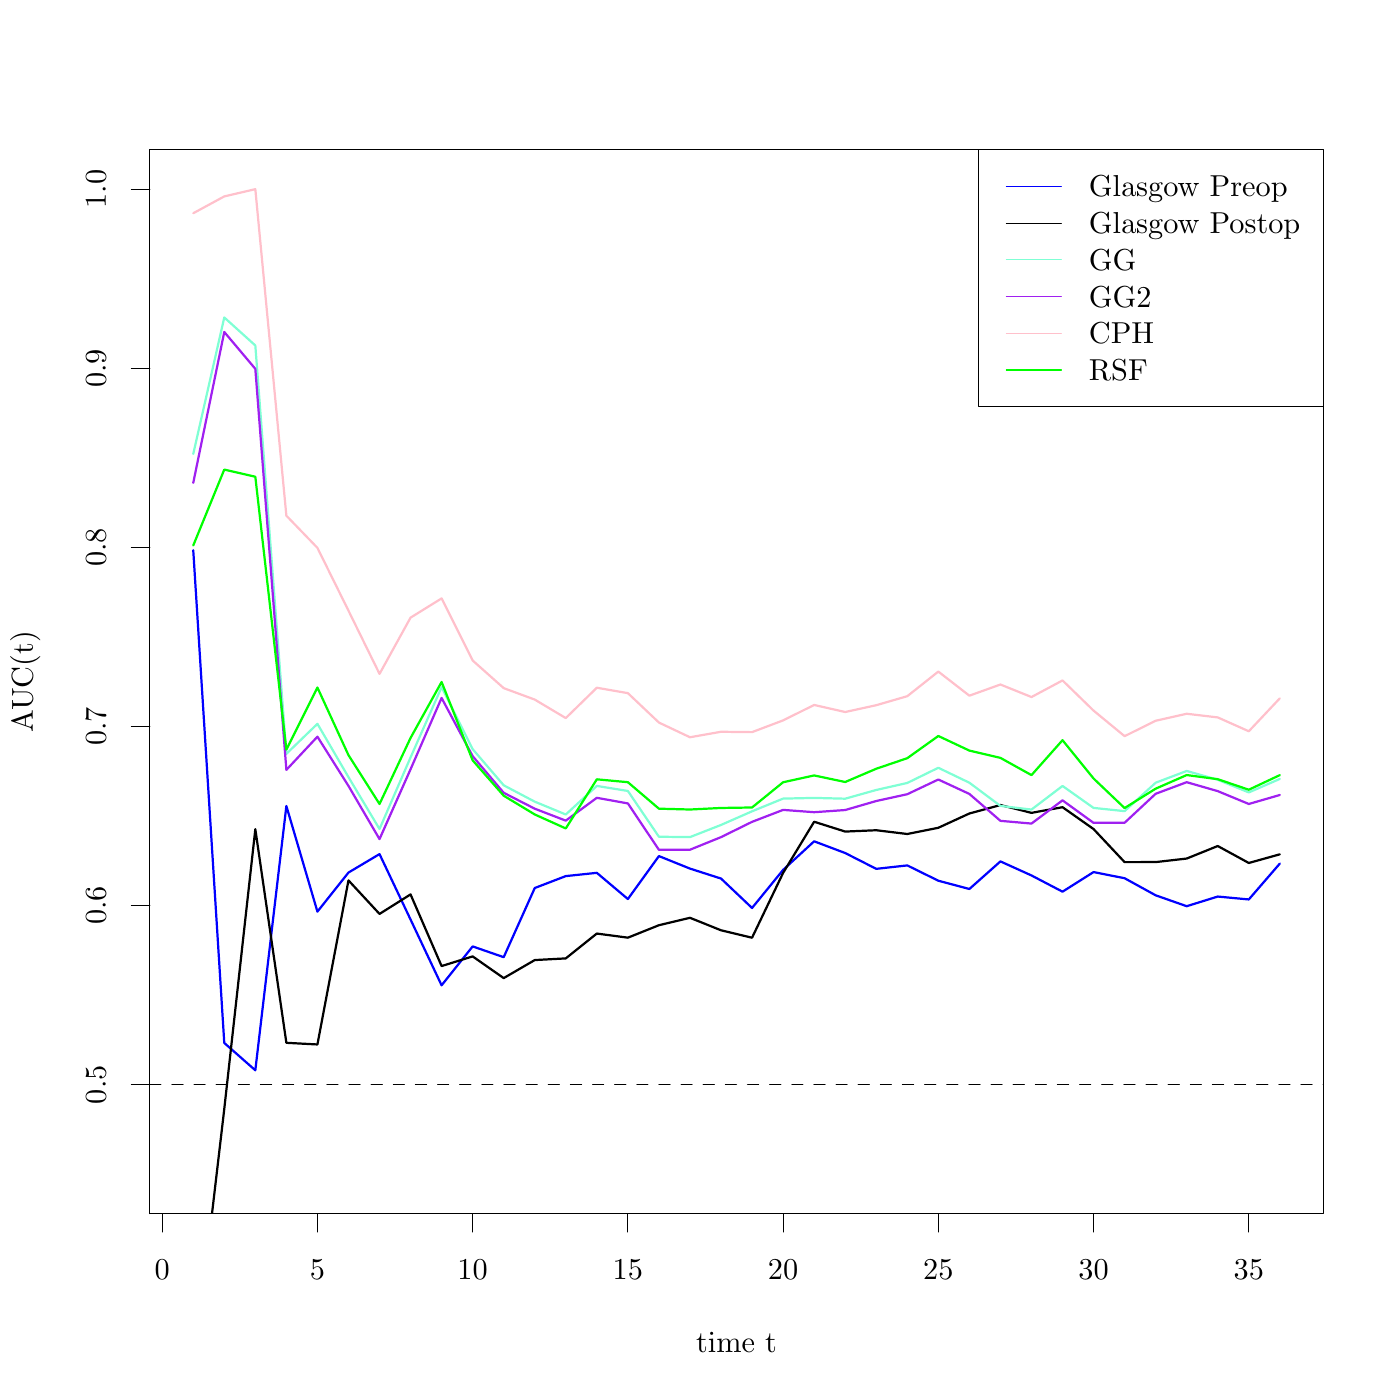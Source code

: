 % Created by tikzDevice version 0.8.1 on 2015-02-03 07:30:34
% !TEX encoding = UTF-8 Unicode
\documentclass[11pt]{memoir}
\nonstopmode

\usepackage{tikz}

\usepackage[active,tightpage,psfixbb]{preview}

\PreviewEnvironment{pgfpicture}

\setlength\PreviewBorder{0pt}

\usepackage{amsmath}
\newcommand{\SweaveOpts}[1]{}  % do not interfere with LaTeX
\newcommand{\SweaveInput}[1]{} % because they are not real TeX commands
\newcommand{\Sexpr}[1]{}       % will only be parsed by R


\usepackage{geometry}
\usepackage{amsmath}
\usepackage{lscape}
\geometry{verbose,tmargin=2.5cm,bmargin=2.5cm,lmargin=2.5cm,rmargin=2.5cm}


\begin{document}

\begin{tikzpicture}[x=1pt,y=1pt]
\definecolor{fillColor}{RGB}{255,255,255}
\path[use as bounding box,fill=fillColor,fill opacity=0.00] (0,0) rectangle (505.89,505.89);
\begin{scope}
\path[clip] ( 54.12, 67.32) rectangle (478.17,451.77);
\definecolor{drawColor}{RGB}{0,0,255}

\path[draw=drawColor,line width= 0.8pt,line join=round,line cap=round] ( 69.83,307.04) --
	( 81.04,129.02) --
	( 92.26,119.14) --
	(103.48,214.64) --
	(114.70,176.47) --
	(125.92,190.59) --
	(137.14,197.26) --
	(148.35,173.62) --
	(159.57,149.84) --
	(170.79,163.90) --
	(182.01,160.01) --
	(193.23,185.00) --
	(204.44,189.31) --
	(215.66,190.49) --
	(226.88,181.02) --
	(238.10,196.54) --
	(249.32,192.02) --
	(260.54,188.42) --
	(271.75,177.79) --
	(282.97,191.55) --
	(294.19,201.88) --
	(305.41,197.64) --
	(316.63,191.93) --
	(327.85,193.17) --
	(339.06,187.64) --
	(350.28,184.65) --
	(361.50,194.62) --
	(372.72,189.54) --
	(383.94,183.68) --
	(395.15,190.76) --
	(406.37,188.54) --
	(417.59,182.37) --
	(428.81,178.43) --
	(440.03,181.92) --
	(451.25,180.87) --
	(462.46,193.84);
\end{scope}
\begin{scope}
\path[clip] (  0.00,  0.00) rectangle (505.89,505.89);
\definecolor{drawColor}{RGB}{0,0,0}

\path[draw=drawColor,line width= 0.4pt,line join=round,line cap=round] ( 58.61, 67.32) -- (451.25, 67.32);

\path[draw=drawColor,line width= 0.4pt,line join=round,line cap=round] ( 58.61, 67.32) -- ( 58.61, 60.72);

\path[draw=drawColor,line width= 0.4pt,line join=round,line cap=round] (114.70, 67.32) -- (114.70, 60.72);

\path[draw=drawColor,line width= 0.4pt,line join=round,line cap=round] (170.79, 67.32) -- (170.79, 60.72);

\path[draw=drawColor,line width= 0.4pt,line join=round,line cap=round] (226.88, 67.32) -- (226.88, 60.72);

\path[draw=drawColor,line width= 0.4pt,line join=round,line cap=round] (282.97, 67.32) -- (282.97, 60.72);

\path[draw=drawColor,line width= 0.4pt,line join=round,line cap=round] (339.06, 67.32) -- (339.06, 60.72);

\path[draw=drawColor,line width= 0.4pt,line join=round,line cap=round] (395.15, 67.32) -- (395.15, 60.72);

\path[draw=drawColor,line width= 0.4pt,line join=round,line cap=round] (451.25, 67.32) -- (451.25, 60.72);

\node[text=drawColor,anchor=base,inner sep=0pt, outer sep=0pt, scale=  1.00] at ( 58.61, 43.56) {0};

\node[text=drawColor,anchor=base,inner sep=0pt, outer sep=0pt, scale=  1.00] at (114.70, 43.56) {5};

\node[text=drawColor,anchor=base,inner sep=0pt, outer sep=0pt, scale=  1.00] at (170.79, 43.56) {10};

\node[text=drawColor,anchor=base,inner sep=0pt, outer sep=0pt, scale=  1.00] at (226.88, 43.56) {15};

\node[text=drawColor,anchor=base,inner sep=0pt, outer sep=0pt, scale=  1.00] at (282.97, 43.56) {20};

\node[text=drawColor,anchor=base,inner sep=0pt, outer sep=0pt, scale=  1.00] at (339.06, 43.56) {25};

\node[text=drawColor,anchor=base,inner sep=0pt, outer sep=0pt, scale=  1.00] at (395.15, 43.56) {30};

\node[text=drawColor,anchor=base,inner sep=0pt, outer sep=0pt, scale=  1.00] at (451.25, 43.56) {35};

\path[draw=drawColor,line width= 0.4pt,line join=round,line cap=round] ( 54.12,113.92) -- ( 54.12,437.53);

\path[draw=drawColor,line width= 0.4pt,line join=round,line cap=round] ( 54.12,113.92) -- ( 47.52,113.92);

\path[draw=drawColor,line width= 0.4pt,line join=round,line cap=round] ( 54.12,178.64) -- ( 47.52,178.64);

\path[draw=drawColor,line width= 0.4pt,line join=round,line cap=round] ( 54.12,243.36) -- ( 47.52,243.36);

\path[draw=drawColor,line width= 0.4pt,line join=round,line cap=round] ( 54.12,308.09) -- ( 47.52,308.09);

\path[draw=drawColor,line width= 0.4pt,line join=round,line cap=round] ( 54.12,372.81) -- ( 47.52,372.81);

\path[draw=drawColor,line width= 0.4pt,line join=round,line cap=round] ( 54.12,437.53) -- ( 47.52,437.53);

\node[text=drawColor,rotate= 90.00,anchor=base,inner sep=0pt, outer sep=0pt, scale=  1.00] at ( 38.28,113.92) {0.5};

\node[text=drawColor,rotate= 90.00,anchor=base,inner sep=0pt, outer sep=0pt, scale=  1.00] at ( 38.28,178.64) {0.6};

\node[text=drawColor,rotate= 90.00,anchor=base,inner sep=0pt, outer sep=0pt, scale=  1.00] at ( 38.28,243.36) {0.7};

\node[text=drawColor,rotate= 90.00,anchor=base,inner sep=0pt, outer sep=0pt, scale=  1.00] at ( 38.28,308.09) {0.8};

\node[text=drawColor,rotate= 90.00,anchor=base,inner sep=0pt, outer sep=0pt, scale=  1.00] at ( 38.28,372.81) {0.9};

\node[text=drawColor,rotate= 90.00,anchor=base,inner sep=0pt, outer sep=0pt, scale=  1.00] at ( 38.28,437.53) {1.0};

\path[draw=drawColor,line width= 0.4pt,line join=round,line cap=round] ( 54.12, 67.32) --
	(478.17, 67.32) --
	(478.17,451.77) --
	( 54.12,451.77) --
	( 54.12, 67.32);
\end{scope}
\begin{scope}
\path[clip] (  0.00,  0.00) rectangle (505.89,505.89);
\definecolor{drawColor}{RGB}{0,0,0}

\node[text=drawColor,anchor=base,inner sep=0pt, outer sep=0pt, scale=  1.00] at (266.14, 17.16) {time t};

\node[text=drawColor,rotate= 90.00,anchor=base,inner sep=0pt, outer sep=0pt, scale=  1.00] at ( 11.88,259.55) {AUC(t)};
\end{scope}
\begin{scope}
\path[clip] ( 54.12, 67.32) rectangle (478.17,451.77);
\definecolor{drawColor}{RGB}{0,0,0}

\path[draw=drawColor,line width= 0.4pt,dash pattern=on 4pt off 4pt ,line join=round,line cap=round] ( 54.12,113.92) -- (478.17,113.92);

\path[draw=drawColor,line width= 0.8pt,line join=round,line cap=round] ( 69.83,  9.53) --
	( 81.04,105.15) --
	( 92.26,206.28) --
	(103.48,129.07) --
	(114.70,128.47) --
	(125.92,187.76) --
	(137.14,175.64) --
	(148.35,182.69) --
	(159.57,156.80) --
	(170.79,160.29) --
	(182.01,152.45) --
	(193.23,158.97) --
	(204.44,159.57) --
	(215.66,168.55) --
	(226.88,167.06) --
	(238.10,171.56) --
	(249.32,174.24) --
	(260.54,169.73) --
	(271.75,167.04) --
	(282.97,190.46) --
	(294.19,208.95) --
	(305.41,205.40) --
	(316.63,205.88) --
	(327.85,204.52) --
	(339.06,206.77) --
	(350.28,211.93) --
	(361.50,214.98) --
	(372.72,212.16) --
	(383.94,214.21) --
	(395.15,206.31) --
	(406.37,194.36) --
	(417.59,194.37) --
	(428.81,195.65) --
	(440.03,200.18) --
	(451.25,194.05) --
	(462.46,197.18);
\definecolor{drawColor}{RGB}{127,255,212}

\path[draw=drawColor,line width= 0.8pt,line join=round,line cap=round] ( 69.83,341.84) --
	( 81.04,391.17) --
	( 92.26,381.05) --
	(103.48,233.48) --
	(114.70,244.33) --
	(125.92,225.08) --
	(137.14,206.33) --
	(148.35,232.19) --
	(159.57,257.57) --
	(170.79,235.20) --
	(182.01,222.12) --
	(193.23,216.21) --
	(204.44,211.57) --
	(215.66,221.89) --
	(226.88,220.07) --
	(238.10,203.53) --
	(249.32,203.40) --
	(260.54,207.79) --
	(271.75,212.72) --
	(282.97,217.31) --
	(294.19,217.56) --
	(305.41,217.28) --
	(316.63,220.43) --
	(327.85,222.97) --
	(339.06,228.45) --
	(350.28,223.05) --
	(361.50,214.67) --
	(372.72,213.35) --
	(383.94,221.88) --
	(395.15,213.95) --
	(406.37,212.78) --
	(417.59,223.05) --
	(428.81,227.30) --
	(440.03,224.12) --
	(451.25,219.54) --
	(462.46,224.42);
\definecolor{drawColor}{RGB}{160,32,240}

\path[draw=drawColor,line width= 0.8pt,line join=round,line cap=round] ( 69.83,331.40) --
	( 81.04,385.92) --
	( 92.26,372.60) --
	(103.48,227.69) --
	(114.70,239.69) --
	(125.92,221.89) --
	(137.14,202.68) --
	(148.35,227.90) --
	(159.57,253.68) --
	(170.79,232.66) --
	(182.01,219.41) --
	(193.23,213.67) --
	(204.44,209.35) --
	(215.66,217.60) --
	(226.88,215.57) --
	(238.10,198.80) --
	(249.32,198.84) --
	(260.54,203.39) --
	(271.75,208.91) --
	(282.97,213.23) --
	(294.19,212.40) --
	(305.41,213.18) --
	(316.63,216.44) --
	(327.85,218.90) --
	(339.06,224.21) --
	(350.28,219.00) --
	(361.50,209.28) --
	(372.72,208.29) --
	(383.94,216.68) --
	(395.15,208.55) --
	(406.37,208.58) --
	(417.59,219.05) --
	(428.81,223.24) --
	(440.03,220.01) --
	(451.25,215.37) --
	(462.46,218.62);
\definecolor{drawColor}{RGB}{255,192,203}

\path[draw=drawColor,line width= 0.8pt,line join=round,line cap=round] ( 69.83,428.83) --
	( 81.04,434.91) --
	( 92.26,437.53) --
	(103.48,319.54) --
	(114.70,307.92) --
	(125.92,285.22) --
	(137.14,262.38) --
	(148.35,282.70) --
	(159.57,289.65) --
	(170.79,267.22) --
	(182.01,257.23) --
	(193.23,253.09) --
	(204.44,246.41) --
	(215.66,257.37) --
	(226.88,255.42) --
	(238.10,244.79) --
	(249.32,239.48) --
	(260.54,241.46) --
	(271.75,241.33) --
	(282.97,245.57) --
	(294.19,251.15) --
	(305.41,248.60) --
	(316.63,251.06) --
	(327.85,254.32) --
	(339.06,263.21) --
	(350.28,254.50) --
	(361.50,258.54) --
	(372.72,254.01) --
	(383.94,260.01) --
	(395.15,249.11) --
	(406.37,239.87) --
	(417.59,245.44) --
	(428.81,247.97) --
	(440.03,246.65) --
	(451.25,241.64) --
	(462.46,253.55);
\definecolor{drawColor}{RGB}{0,255,0}

\path[draw=drawColor,line width= 0.8pt,line join=round,line cap=round] ( 69.83,308.78) --
	( 81.04,336.20) --
	( 92.26,333.62) --
	(103.48,235.00) --
	(114.70,257.45) --
	(125.92,233.02) --
	(137.14,215.36) --
	(148.35,239.23) --
	(159.57,259.45) --
	(170.79,231.14) --
	(182.01,218.36) --
	(193.23,211.58) --
	(204.44,206.53) --
	(215.66,224.28) --
	(226.88,223.24) --
	(238.10,213.67) --
	(249.32,213.37) --
	(260.54,213.93) --
	(271.75,214.10) --
	(282.97,223.22) --
	(294.19,225.68) --
	(305.41,223.31) --
	(316.63,228.10) --
	(327.85,231.92) --
	(339.06,239.94) --
	(350.28,234.66) --
	(361.50,232.03) --
	(372.72,225.80) --
	(383.94,238.42) --
	(395.15,224.58) --
	(406.37,213.89) --
	(417.59,220.90) --
	(428.81,225.82) --
	(440.03,224.33) --
	(451.25,220.52) --
	(462.46,225.80);
\definecolor{drawColor}{RGB}{0,0,0}

\path[draw=drawColor,line width= 0.4pt,line join=round,line cap=round] (353.69,451.77) rectangle (478.17,358.91);
\definecolor{drawColor}{RGB}{0,0,255}

\path[draw=drawColor,line width= 0.4pt,line join=round,line cap=round] (363.63,438.50) -- (383.52,438.50);
\definecolor{drawColor}{RGB}{0,0,0}

\path[draw=drawColor,line width= 0.4pt,line join=round,line cap=round] (363.63,425.24) -- (383.52,425.24);
\definecolor{drawColor}{RGB}{127,255,212}

\path[draw=drawColor,line width= 0.4pt,line join=round,line cap=round] (363.63,411.97) -- (383.52,411.97);
\definecolor{drawColor}{RGB}{160,32,240}

\path[draw=drawColor,line width= 0.4pt,line join=round,line cap=round] (363.63,398.71) -- (383.52,398.71);
\definecolor{drawColor}{RGB}{255,192,203}

\path[draw=drawColor,line width= 0.4pt,line join=round,line cap=round] (363.63,385.44) -- (383.52,385.44);
\definecolor{drawColor}{RGB}{0,255,0}

\path[draw=drawColor,line width= 0.4pt,line join=round,line cap=round] (363.63,372.18) -- (383.52,372.18);
\definecolor{drawColor}{RGB}{0,0,0}

\node[text=drawColor,anchor=base west,inner sep=0pt, outer sep=0pt, scale=  1.00] at (393.47,434.73) {Glasgow Preop};

\node[text=drawColor,anchor=base west,inner sep=0pt, outer sep=0pt, scale=  1.00] at (393.47,421.47) {Glasgow Postop};

\node[text=drawColor,anchor=base west,inner sep=0pt, outer sep=0pt, scale=  1.00] at (393.47,408.20) {GG};

\node[text=drawColor,anchor=base west,inner sep=0pt, outer sep=0pt, scale=  1.00] at (393.47,394.94) {GG2};

\node[text=drawColor,anchor=base west,inner sep=0pt, outer sep=0pt, scale=  1.00] at (393.47,381.67) {CPH};

\node[text=drawColor,anchor=base west,inner sep=0pt, outer sep=0pt, scale=  1.00] at (393.47,368.41) {RSF};
\end{scope}
\end{tikzpicture}

\end{document}

